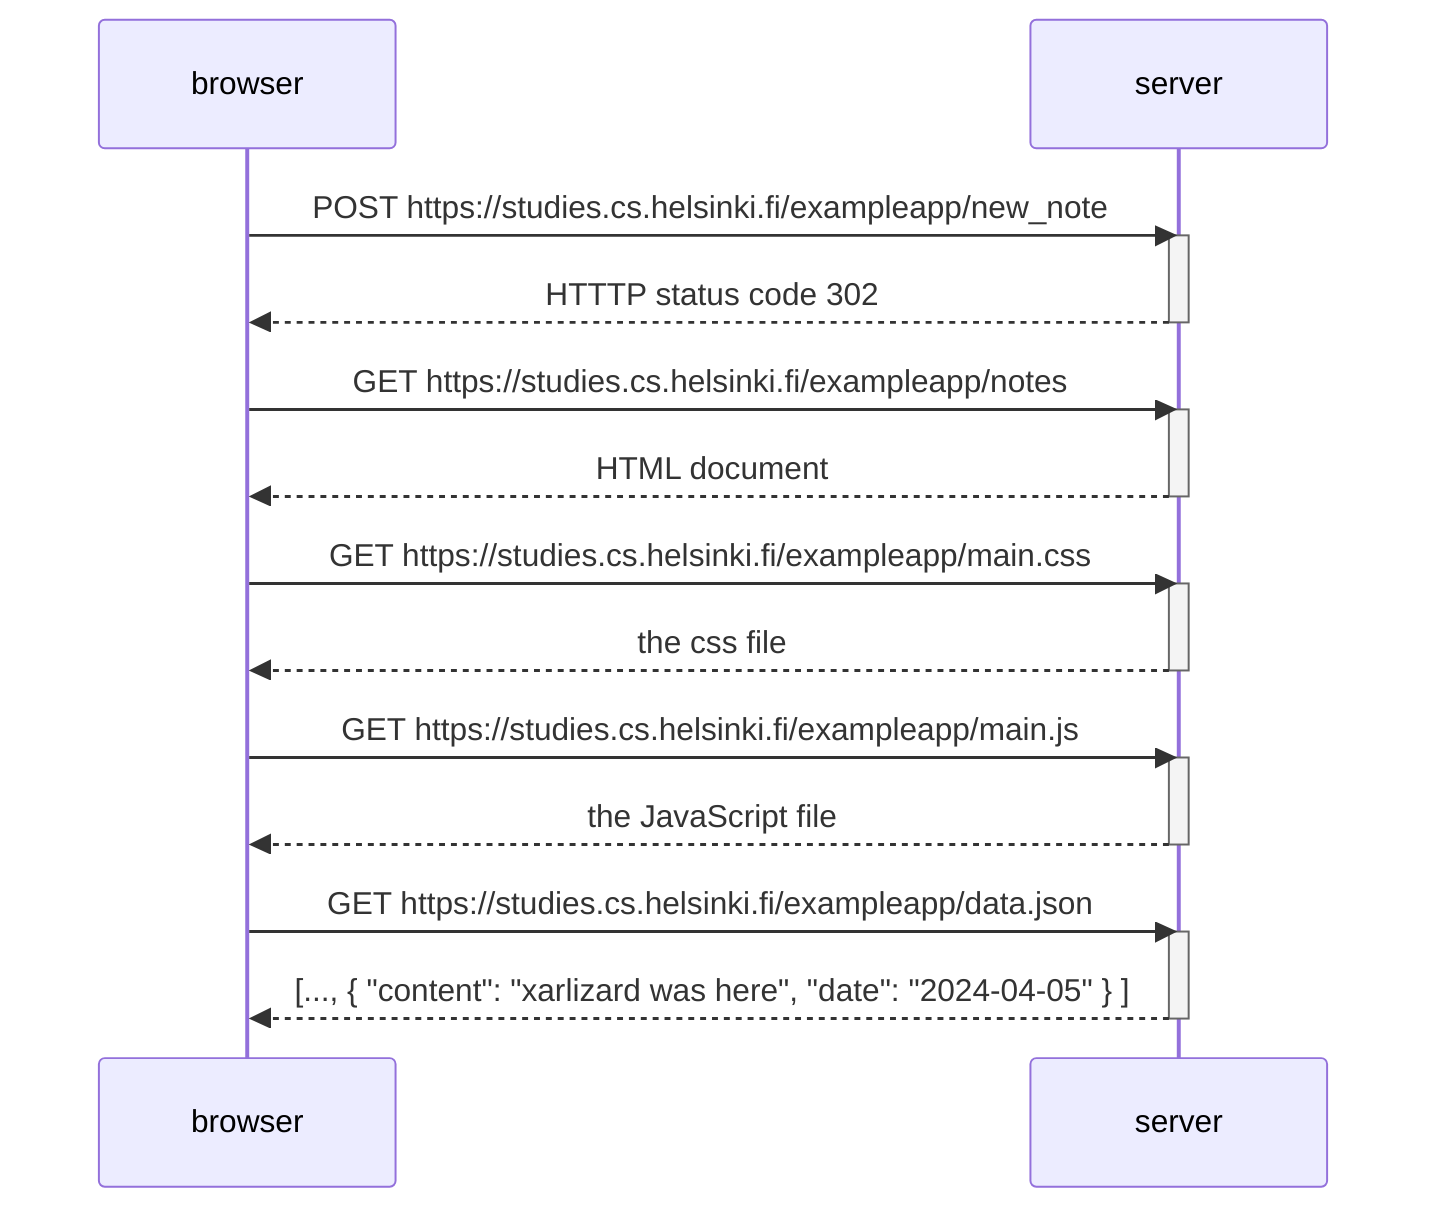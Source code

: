 sequenceDiagram
    participant browser
    participant server

    browser->>server: POST https://studies.cs.helsinki.fi/exampleapp/new_note
    activate server
    server-->>browser: HTTTP status code 302
    deactivate server

    browser->>server: GET https://studies.cs.helsinki.fi/exampleapp/notes
    activate server
    server-->>browser: HTML document
    deactivate server

    browser->>server: GET https://studies.cs.helsinki.fi/exampleapp/main.css
    activate server
    server-->>browser: the css file
    deactivate server

    browser->>server: GET https://studies.cs.helsinki.fi/exampleapp/main.js
    activate server
    server-->>browser: the JavaScript file
    deactivate server

    browser->>server: GET https://studies.cs.helsinki.fi/exampleapp/data.json
    activate server
    server-->>browser: [..., { "content": "xarlizard was here", "date": "2024-04-05" } ]
    deactivate server